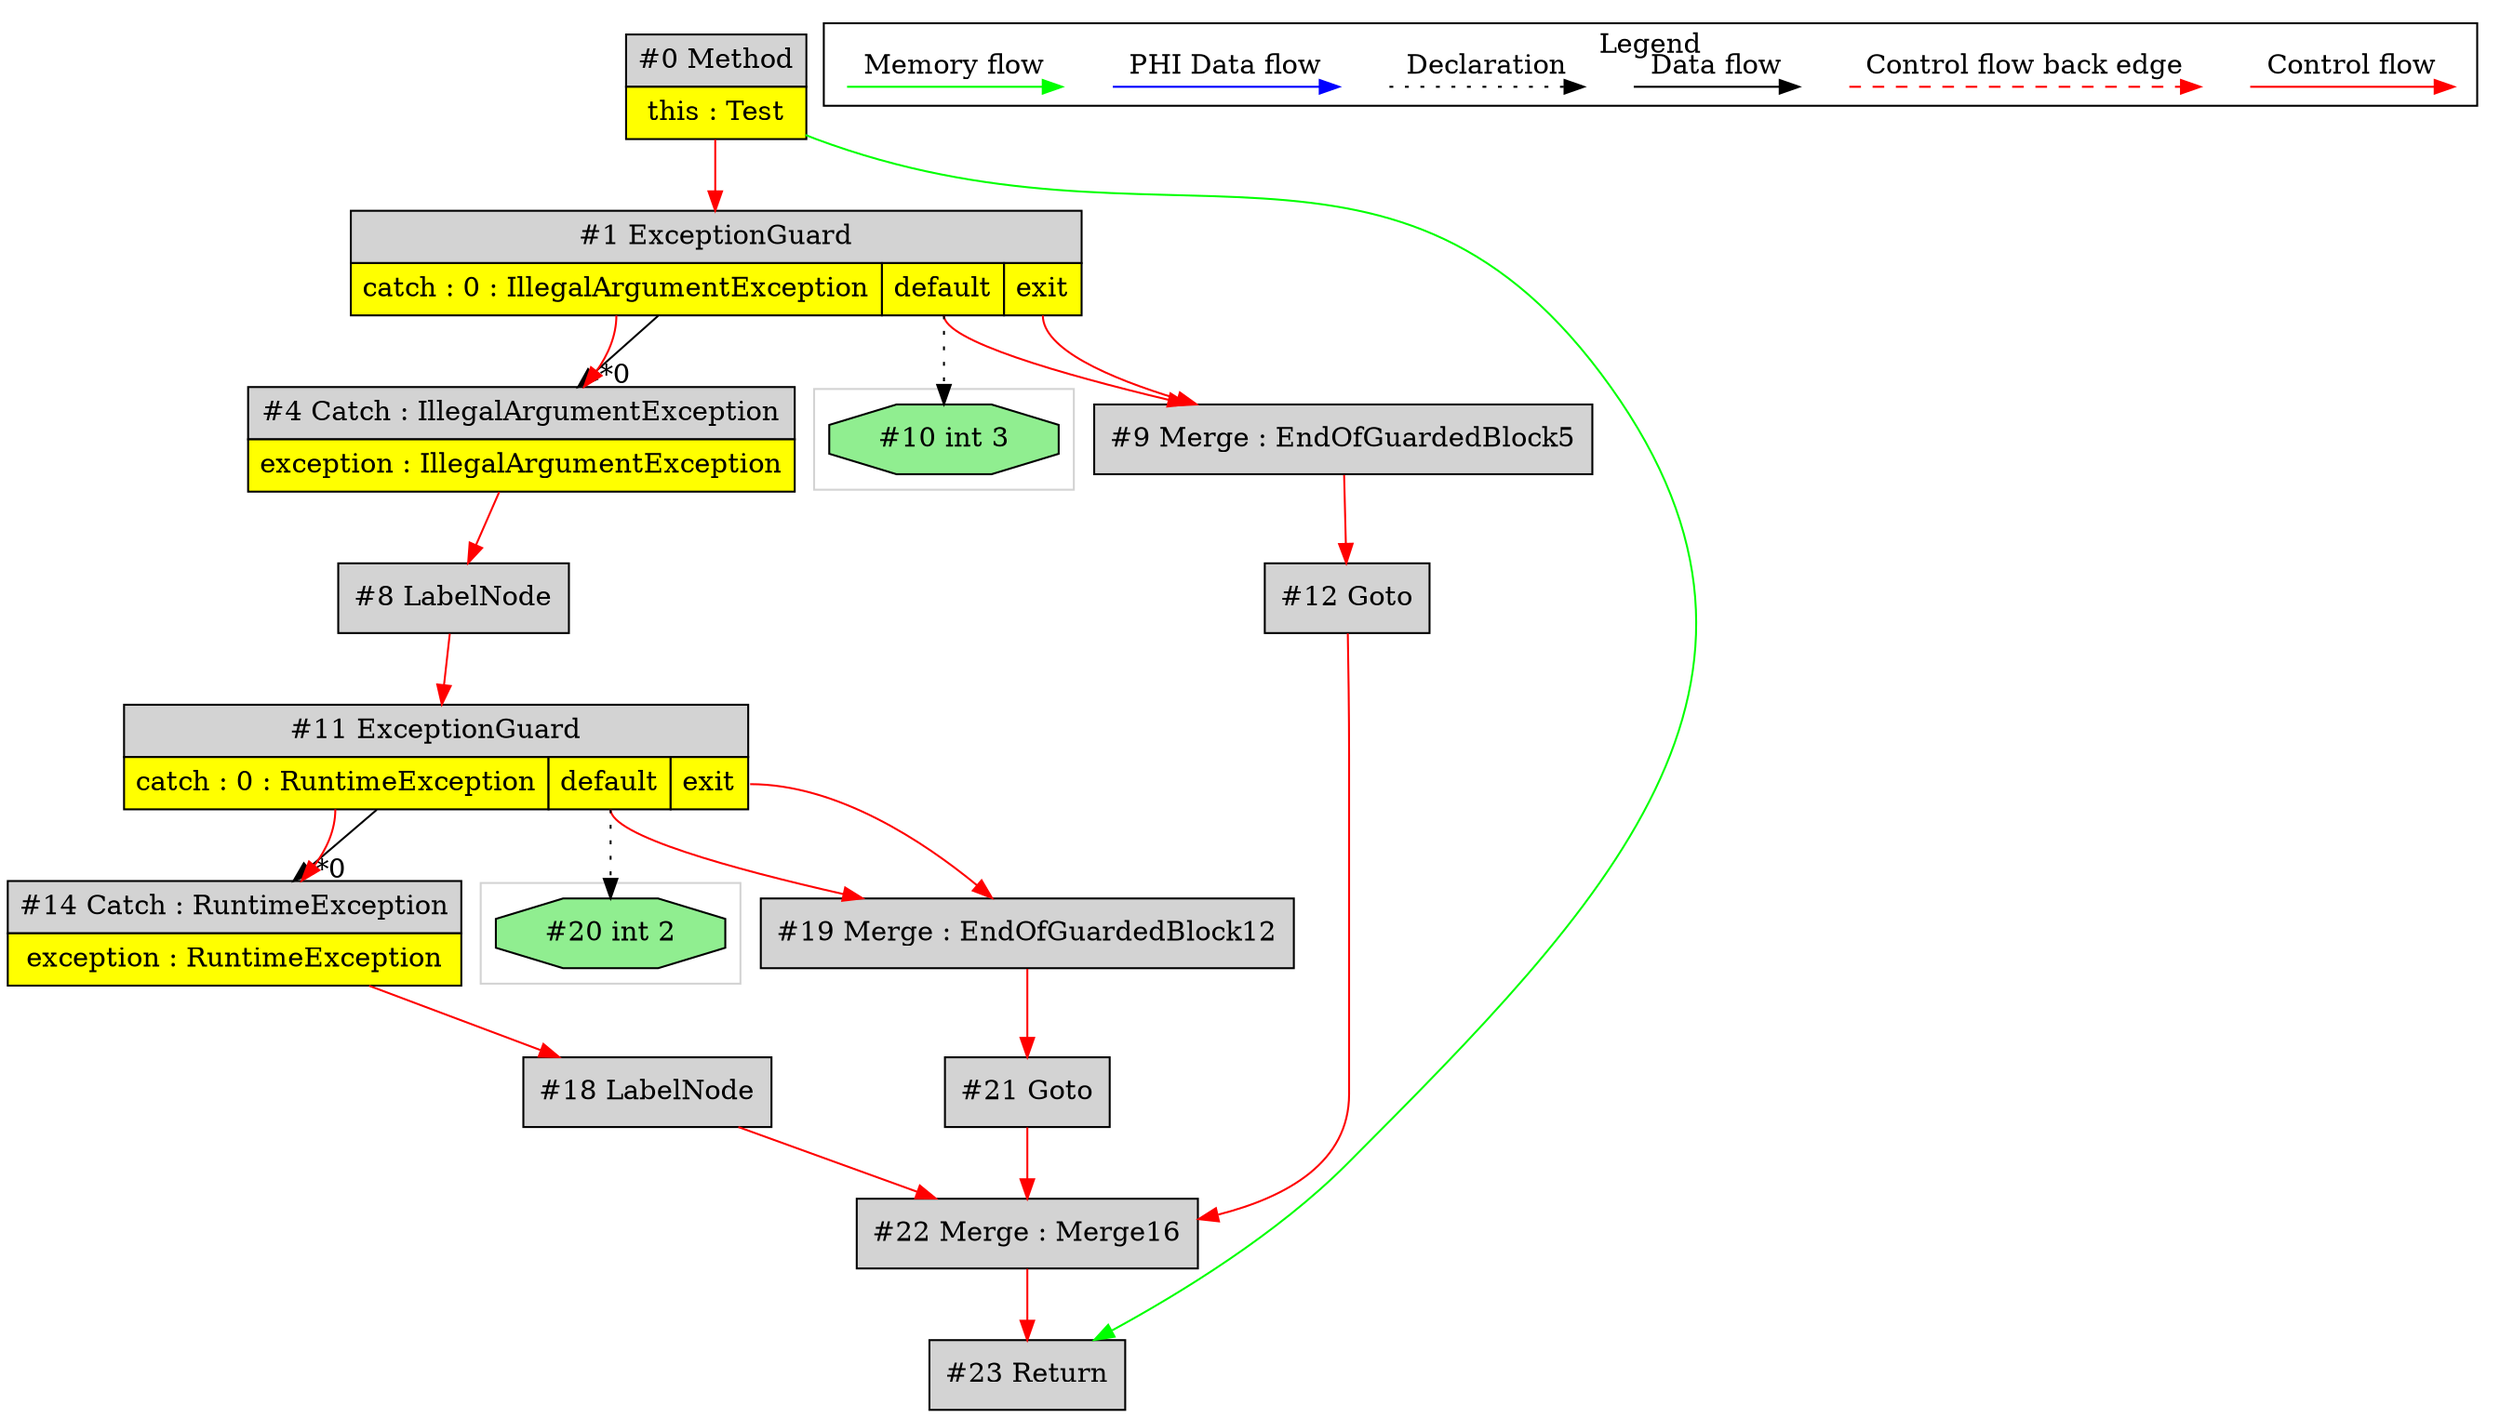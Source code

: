 digraph {
 ordering="in";
 node0[margin="0", label=<<table border="0" cellborder="1" cellspacing="0" cellpadding="5"><tr><td colspan="1">#0 Method</td></tr><tr><td port="prj2" bgcolor="yellow">this : Test</td></tr></table>>,shape=none, fillcolor=lightgrey, style=filled];
 node1[margin="0", label=<<table border="0" cellborder="1" cellspacing="0" cellpadding="5"><tr><td colspan="3">#1 ExceptionGuard</td></tr><tr><td port="prj3" bgcolor="yellow">catch : 0 : IllegalArgumentException</td><td port="prj6" bgcolor="yellow">default</td><td port="prj5" bgcolor="yellow">exit</td></tr></table>>,shape=none, fillcolor=lightgrey, style=filled];
 node0 -> node1[labeldistance=2, color=red, fontcolor=red];
 node9[label="#9 Merge : EndOfGuardedBlock5",shape=box, fillcolor=lightgrey, style=filled];
 node1:prj6 -> node9[labeldistance=2, color=red, fontcolor=red];
 node1:prj5 -> node9[labeldistance=2, color=red, fontcolor=red];
 node12[label="#12 Goto",shape=box, fillcolor=lightgrey, style=filled];
 node9 -> node12[labeldistance=2, color=red, fontcolor=red];
 node22[label="#22 Merge : Merge16",shape=box, fillcolor=lightgrey, style=filled];
 node12 -> node22[labeldistance=2, color=red, fontcolor=red];
 node21 -> node22[labeldistance=2, color=red, fontcolor=red];
 node18 -> node22[labeldistance=2, color=red, fontcolor=red];
 node18[label="#18 LabelNode",shape=box, fillcolor=lightgrey, style=filled];
 node14 -> node18[labeldistance=2, color=red, fontcolor=red];
 node14[margin="0", label=<<table border="0" cellborder="1" cellspacing="0" cellpadding="5"><tr><td colspan="1">#14 Catch : RuntimeException</td></tr><tr><td port="prj17" bgcolor="yellow">exception : RuntimeException</td></tr></table>>,shape=none, fillcolor=lightgrey, style=filled];
 node11 -> node14[headlabel="*0", labeldistance=2];
 node11:prj13 -> node14[labeldistance=2, color=red, fontcolor=red];
 node11[margin="0", label=<<table border="0" cellborder="1" cellspacing="0" cellpadding="5"><tr><td colspan="3">#11 ExceptionGuard</td></tr><tr><td port="prj13" bgcolor="yellow">catch : 0 : RuntimeException</td><td port="prj15" bgcolor="yellow">default</td><td port="prj16" bgcolor="yellow">exit</td></tr></table>>,shape=none, fillcolor=lightgrey, style=filled];
 node8 -> node11[labeldistance=2, color=red, fontcolor=red];
 node8[label="#8 LabelNode",shape=box, fillcolor=lightgrey, style=filled];
 node4 -> node8[labeldistance=2, color=red, fontcolor=red];
 node4[margin="0", label=<<table border="0" cellborder="1" cellspacing="0" cellpadding="5"><tr><td colspan="1">#4 Catch : IllegalArgumentException</td></tr><tr><td port="prj7" bgcolor="yellow">exception : IllegalArgumentException</td></tr></table>>,shape=none, fillcolor=lightgrey, style=filled];
 node1 -> node4[headlabel="*0", labeldistance=2];
 node1:prj3 -> node4[labeldistance=2, color=red, fontcolor=red];
 node19[label="#19 Merge : EndOfGuardedBlock12",shape=box, fillcolor=lightgrey, style=filled];
 node11:prj15 -> node19[labeldistance=2, color=red, fontcolor=red];
 node11:prj16 -> node19[labeldistance=2, color=red, fontcolor=red];
 node20[label="#20 int 2",shape=octagon, fillcolor=lightgreen, style=filled];
 node11:prj15 -> node20[style=dotted];
 node21[label="#21 Goto",shape=box, fillcolor=lightgrey, style=filled];
 node19 -> node21[labeldistance=2, color=red, fontcolor=red];
 node23[label="#23 Return",shape=box, fillcolor=lightgrey, style=filled];
 node22 -> node23[labeldistance=2, color=red, fontcolor=red];
 node0 -> node23[labeldistance=2, color=green, constraint=false];
 node10[label="#10 int 3",shape=octagon, fillcolor=lightgreen, style=filled];
 node1:prj6 -> node10[style=dotted];
 subgraph cluster_0 {
  color=lightgray;
  node20;
 }
 subgraph cluster_1 {
  color=lightgray;
  node10;
 }
 subgraph cluster_000 {
  label = "Legend";
  node [shape=point]
  {
   rank=same;
   c0 [style = invis];
   c1 [style = invis];
   c2 [style = invis];
   c3 [style = invis];
   d0 [style = invis];
   d1 [style = invis];
   d2 [style = invis];
   d3 [style = invis];
   d4 [style = invis];
   d5 [style = invis];
   d6 [style = invis];
   d7 [style = invis];
  }
  c0 -> c1 [label="Control flow", style=solid, color=red]
  c2 -> c3 [label="Control flow back edge", style=dashed, color=red]
  d0 -> d1 [label="Data flow"]
  d2 -> d3 [label="Declaration", style=dotted]
  d4 -> d5 [label="PHI Data flow", color=blue]
  d6 -> d7 [label="Memory flow", color=green]
 }

}
